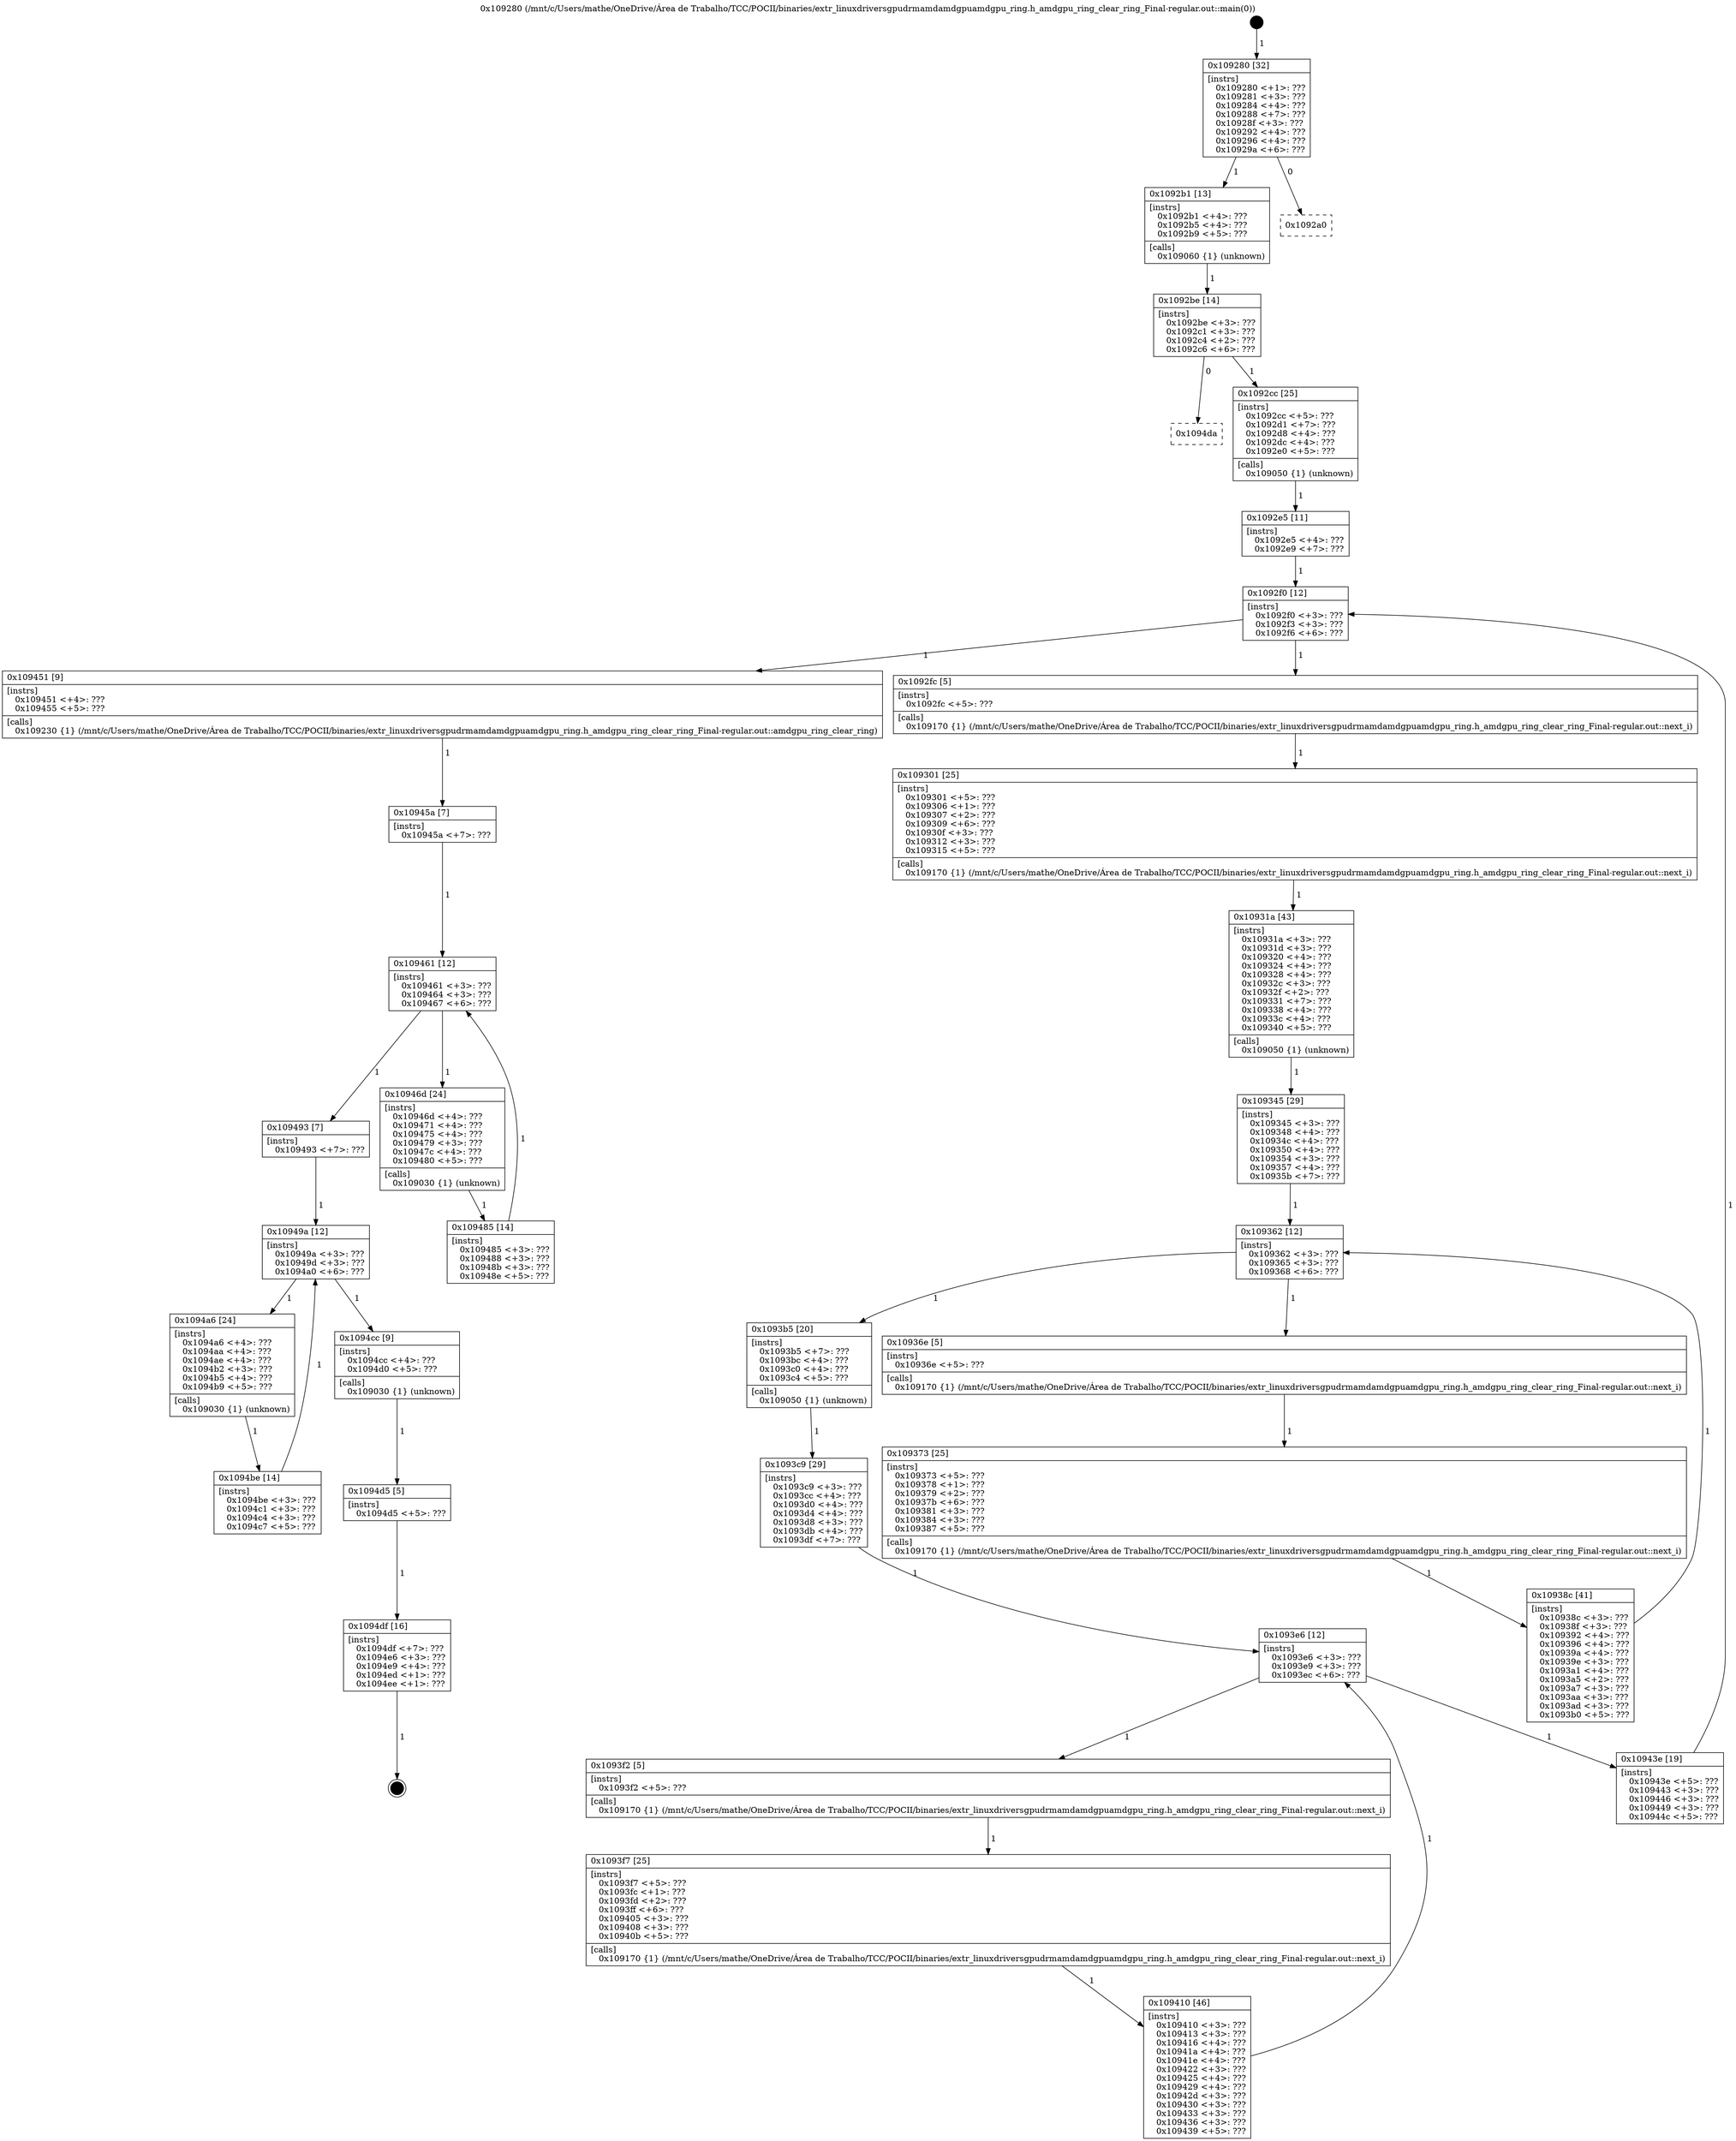 digraph "0x109280" {
  label = "0x109280 (/mnt/c/Users/mathe/OneDrive/Área de Trabalho/TCC/POCII/binaries/extr_linuxdriversgpudrmamdamdgpuamdgpu_ring.h_amdgpu_ring_clear_ring_Final-regular.out::main(0))"
  labelloc = "t"
  node[shape=record]

  Entry [label="",width=0.3,height=0.3,shape=circle,fillcolor=black,style=filled]
  "0x109280" [label="{
     0x109280 [32]\l
     | [instrs]\l
     &nbsp;&nbsp;0x109280 \<+1\>: ???\l
     &nbsp;&nbsp;0x109281 \<+3\>: ???\l
     &nbsp;&nbsp;0x109284 \<+4\>: ???\l
     &nbsp;&nbsp;0x109288 \<+7\>: ???\l
     &nbsp;&nbsp;0x10928f \<+3\>: ???\l
     &nbsp;&nbsp;0x109292 \<+4\>: ???\l
     &nbsp;&nbsp;0x109296 \<+4\>: ???\l
     &nbsp;&nbsp;0x10929a \<+6\>: ???\l
  }"]
  "0x1092b1" [label="{
     0x1092b1 [13]\l
     | [instrs]\l
     &nbsp;&nbsp;0x1092b1 \<+4\>: ???\l
     &nbsp;&nbsp;0x1092b5 \<+4\>: ???\l
     &nbsp;&nbsp;0x1092b9 \<+5\>: ???\l
     | [calls]\l
     &nbsp;&nbsp;0x109060 \{1\} (unknown)\l
  }"]
  "0x1092a0" [label="{
     0x1092a0\l
  }", style=dashed]
  "0x1092be" [label="{
     0x1092be [14]\l
     | [instrs]\l
     &nbsp;&nbsp;0x1092be \<+3\>: ???\l
     &nbsp;&nbsp;0x1092c1 \<+3\>: ???\l
     &nbsp;&nbsp;0x1092c4 \<+2\>: ???\l
     &nbsp;&nbsp;0x1092c6 \<+6\>: ???\l
  }"]
  "0x1094da" [label="{
     0x1094da\l
  }", style=dashed]
  "0x1092cc" [label="{
     0x1092cc [25]\l
     | [instrs]\l
     &nbsp;&nbsp;0x1092cc \<+5\>: ???\l
     &nbsp;&nbsp;0x1092d1 \<+7\>: ???\l
     &nbsp;&nbsp;0x1092d8 \<+4\>: ???\l
     &nbsp;&nbsp;0x1092dc \<+4\>: ???\l
     &nbsp;&nbsp;0x1092e0 \<+5\>: ???\l
     | [calls]\l
     &nbsp;&nbsp;0x109050 \{1\} (unknown)\l
  }"]
  Exit [label="",width=0.3,height=0.3,shape=circle,fillcolor=black,style=filled,peripheries=2]
  "0x1092f0" [label="{
     0x1092f0 [12]\l
     | [instrs]\l
     &nbsp;&nbsp;0x1092f0 \<+3\>: ???\l
     &nbsp;&nbsp;0x1092f3 \<+3\>: ???\l
     &nbsp;&nbsp;0x1092f6 \<+6\>: ???\l
  }"]
  "0x109451" [label="{
     0x109451 [9]\l
     | [instrs]\l
     &nbsp;&nbsp;0x109451 \<+4\>: ???\l
     &nbsp;&nbsp;0x109455 \<+5\>: ???\l
     | [calls]\l
     &nbsp;&nbsp;0x109230 \{1\} (/mnt/c/Users/mathe/OneDrive/Área de Trabalho/TCC/POCII/binaries/extr_linuxdriversgpudrmamdamdgpuamdgpu_ring.h_amdgpu_ring_clear_ring_Final-regular.out::amdgpu_ring_clear_ring)\l
  }"]
  "0x1092fc" [label="{
     0x1092fc [5]\l
     | [instrs]\l
     &nbsp;&nbsp;0x1092fc \<+5\>: ???\l
     | [calls]\l
     &nbsp;&nbsp;0x109170 \{1\} (/mnt/c/Users/mathe/OneDrive/Área de Trabalho/TCC/POCII/binaries/extr_linuxdriversgpudrmamdamdgpuamdgpu_ring.h_amdgpu_ring_clear_ring_Final-regular.out::next_i)\l
  }"]
  "0x109301" [label="{
     0x109301 [25]\l
     | [instrs]\l
     &nbsp;&nbsp;0x109301 \<+5\>: ???\l
     &nbsp;&nbsp;0x109306 \<+1\>: ???\l
     &nbsp;&nbsp;0x109307 \<+2\>: ???\l
     &nbsp;&nbsp;0x109309 \<+6\>: ???\l
     &nbsp;&nbsp;0x10930f \<+3\>: ???\l
     &nbsp;&nbsp;0x109312 \<+3\>: ???\l
     &nbsp;&nbsp;0x109315 \<+5\>: ???\l
     | [calls]\l
     &nbsp;&nbsp;0x109170 \{1\} (/mnt/c/Users/mathe/OneDrive/Área de Trabalho/TCC/POCII/binaries/extr_linuxdriversgpudrmamdamdgpuamdgpu_ring.h_amdgpu_ring_clear_ring_Final-regular.out::next_i)\l
  }"]
  "0x10931a" [label="{
     0x10931a [43]\l
     | [instrs]\l
     &nbsp;&nbsp;0x10931a \<+3\>: ???\l
     &nbsp;&nbsp;0x10931d \<+3\>: ???\l
     &nbsp;&nbsp;0x109320 \<+4\>: ???\l
     &nbsp;&nbsp;0x109324 \<+4\>: ???\l
     &nbsp;&nbsp;0x109328 \<+4\>: ???\l
     &nbsp;&nbsp;0x10932c \<+3\>: ???\l
     &nbsp;&nbsp;0x10932f \<+2\>: ???\l
     &nbsp;&nbsp;0x109331 \<+7\>: ???\l
     &nbsp;&nbsp;0x109338 \<+4\>: ???\l
     &nbsp;&nbsp;0x10933c \<+4\>: ???\l
     &nbsp;&nbsp;0x109340 \<+5\>: ???\l
     | [calls]\l
     &nbsp;&nbsp;0x109050 \{1\} (unknown)\l
  }"]
  "0x109362" [label="{
     0x109362 [12]\l
     | [instrs]\l
     &nbsp;&nbsp;0x109362 \<+3\>: ???\l
     &nbsp;&nbsp;0x109365 \<+3\>: ???\l
     &nbsp;&nbsp;0x109368 \<+6\>: ???\l
  }"]
  "0x1093b5" [label="{
     0x1093b5 [20]\l
     | [instrs]\l
     &nbsp;&nbsp;0x1093b5 \<+7\>: ???\l
     &nbsp;&nbsp;0x1093bc \<+4\>: ???\l
     &nbsp;&nbsp;0x1093c0 \<+4\>: ???\l
     &nbsp;&nbsp;0x1093c4 \<+5\>: ???\l
     | [calls]\l
     &nbsp;&nbsp;0x109050 \{1\} (unknown)\l
  }"]
  "0x10936e" [label="{
     0x10936e [5]\l
     | [instrs]\l
     &nbsp;&nbsp;0x10936e \<+5\>: ???\l
     | [calls]\l
     &nbsp;&nbsp;0x109170 \{1\} (/mnt/c/Users/mathe/OneDrive/Área de Trabalho/TCC/POCII/binaries/extr_linuxdriversgpudrmamdamdgpuamdgpu_ring.h_amdgpu_ring_clear_ring_Final-regular.out::next_i)\l
  }"]
  "0x109373" [label="{
     0x109373 [25]\l
     | [instrs]\l
     &nbsp;&nbsp;0x109373 \<+5\>: ???\l
     &nbsp;&nbsp;0x109378 \<+1\>: ???\l
     &nbsp;&nbsp;0x109379 \<+2\>: ???\l
     &nbsp;&nbsp;0x10937b \<+6\>: ???\l
     &nbsp;&nbsp;0x109381 \<+3\>: ???\l
     &nbsp;&nbsp;0x109384 \<+3\>: ???\l
     &nbsp;&nbsp;0x109387 \<+5\>: ???\l
     | [calls]\l
     &nbsp;&nbsp;0x109170 \{1\} (/mnt/c/Users/mathe/OneDrive/Área de Trabalho/TCC/POCII/binaries/extr_linuxdriversgpudrmamdamdgpuamdgpu_ring.h_amdgpu_ring_clear_ring_Final-regular.out::next_i)\l
  }"]
  "0x10938c" [label="{
     0x10938c [41]\l
     | [instrs]\l
     &nbsp;&nbsp;0x10938c \<+3\>: ???\l
     &nbsp;&nbsp;0x10938f \<+3\>: ???\l
     &nbsp;&nbsp;0x109392 \<+4\>: ???\l
     &nbsp;&nbsp;0x109396 \<+4\>: ???\l
     &nbsp;&nbsp;0x10939a \<+4\>: ???\l
     &nbsp;&nbsp;0x10939e \<+3\>: ???\l
     &nbsp;&nbsp;0x1093a1 \<+4\>: ???\l
     &nbsp;&nbsp;0x1093a5 \<+2\>: ???\l
     &nbsp;&nbsp;0x1093a7 \<+3\>: ???\l
     &nbsp;&nbsp;0x1093aa \<+3\>: ???\l
     &nbsp;&nbsp;0x1093ad \<+3\>: ???\l
     &nbsp;&nbsp;0x1093b0 \<+5\>: ???\l
  }"]
  "0x109345" [label="{
     0x109345 [29]\l
     | [instrs]\l
     &nbsp;&nbsp;0x109345 \<+3\>: ???\l
     &nbsp;&nbsp;0x109348 \<+4\>: ???\l
     &nbsp;&nbsp;0x10934c \<+4\>: ???\l
     &nbsp;&nbsp;0x109350 \<+4\>: ???\l
     &nbsp;&nbsp;0x109354 \<+3\>: ???\l
     &nbsp;&nbsp;0x109357 \<+4\>: ???\l
     &nbsp;&nbsp;0x10935b \<+7\>: ???\l
  }"]
  "0x1093e6" [label="{
     0x1093e6 [12]\l
     | [instrs]\l
     &nbsp;&nbsp;0x1093e6 \<+3\>: ???\l
     &nbsp;&nbsp;0x1093e9 \<+3\>: ???\l
     &nbsp;&nbsp;0x1093ec \<+6\>: ???\l
  }"]
  "0x10943e" [label="{
     0x10943e [19]\l
     | [instrs]\l
     &nbsp;&nbsp;0x10943e \<+5\>: ???\l
     &nbsp;&nbsp;0x109443 \<+3\>: ???\l
     &nbsp;&nbsp;0x109446 \<+3\>: ???\l
     &nbsp;&nbsp;0x109449 \<+3\>: ???\l
     &nbsp;&nbsp;0x10944c \<+5\>: ???\l
  }"]
  "0x1093f2" [label="{
     0x1093f2 [5]\l
     | [instrs]\l
     &nbsp;&nbsp;0x1093f2 \<+5\>: ???\l
     | [calls]\l
     &nbsp;&nbsp;0x109170 \{1\} (/mnt/c/Users/mathe/OneDrive/Área de Trabalho/TCC/POCII/binaries/extr_linuxdriversgpudrmamdamdgpuamdgpu_ring.h_amdgpu_ring_clear_ring_Final-regular.out::next_i)\l
  }"]
  "0x1093f7" [label="{
     0x1093f7 [25]\l
     | [instrs]\l
     &nbsp;&nbsp;0x1093f7 \<+5\>: ???\l
     &nbsp;&nbsp;0x1093fc \<+1\>: ???\l
     &nbsp;&nbsp;0x1093fd \<+2\>: ???\l
     &nbsp;&nbsp;0x1093ff \<+6\>: ???\l
     &nbsp;&nbsp;0x109405 \<+3\>: ???\l
     &nbsp;&nbsp;0x109408 \<+3\>: ???\l
     &nbsp;&nbsp;0x10940b \<+5\>: ???\l
     | [calls]\l
     &nbsp;&nbsp;0x109170 \{1\} (/mnt/c/Users/mathe/OneDrive/Área de Trabalho/TCC/POCII/binaries/extr_linuxdriversgpudrmamdamdgpuamdgpu_ring.h_amdgpu_ring_clear_ring_Final-regular.out::next_i)\l
  }"]
  "0x109410" [label="{
     0x109410 [46]\l
     | [instrs]\l
     &nbsp;&nbsp;0x109410 \<+3\>: ???\l
     &nbsp;&nbsp;0x109413 \<+3\>: ???\l
     &nbsp;&nbsp;0x109416 \<+4\>: ???\l
     &nbsp;&nbsp;0x10941a \<+4\>: ???\l
     &nbsp;&nbsp;0x10941e \<+4\>: ???\l
     &nbsp;&nbsp;0x109422 \<+3\>: ???\l
     &nbsp;&nbsp;0x109425 \<+4\>: ???\l
     &nbsp;&nbsp;0x109429 \<+4\>: ???\l
     &nbsp;&nbsp;0x10942d \<+3\>: ???\l
     &nbsp;&nbsp;0x109430 \<+3\>: ???\l
     &nbsp;&nbsp;0x109433 \<+3\>: ???\l
     &nbsp;&nbsp;0x109436 \<+3\>: ???\l
     &nbsp;&nbsp;0x109439 \<+5\>: ???\l
  }"]
  "0x1093c9" [label="{
     0x1093c9 [29]\l
     | [instrs]\l
     &nbsp;&nbsp;0x1093c9 \<+3\>: ???\l
     &nbsp;&nbsp;0x1093cc \<+4\>: ???\l
     &nbsp;&nbsp;0x1093d0 \<+4\>: ???\l
     &nbsp;&nbsp;0x1093d4 \<+4\>: ???\l
     &nbsp;&nbsp;0x1093d8 \<+3\>: ???\l
     &nbsp;&nbsp;0x1093db \<+4\>: ???\l
     &nbsp;&nbsp;0x1093df \<+7\>: ???\l
  }"]
  "0x1094df" [label="{
     0x1094df [16]\l
     | [instrs]\l
     &nbsp;&nbsp;0x1094df \<+7\>: ???\l
     &nbsp;&nbsp;0x1094e6 \<+3\>: ???\l
     &nbsp;&nbsp;0x1094e9 \<+4\>: ???\l
     &nbsp;&nbsp;0x1094ed \<+1\>: ???\l
     &nbsp;&nbsp;0x1094ee \<+1\>: ???\l
  }"]
  "0x1092e5" [label="{
     0x1092e5 [11]\l
     | [instrs]\l
     &nbsp;&nbsp;0x1092e5 \<+4\>: ???\l
     &nbsp;&nbsp;0x1092e9 \<+7\>: ???\l
  }"]
  "0x109461" [label="{
     0x109461 [12]\l
     | [instrs]\l
     &nbsp;&nbsp;0x109461 \<+3\>: ???\l
     &nbsp;&nbsp;0x109464 \<+3\>: ???\l
     &nbsp;&nbsp;0x109467 \<+6\>: ???\l
  }"]
  "0x10949a" [label="{
     0x10949a [12]\l
     | [instrs]\l
     &nbsp;&nbsp;0x10949a \<+3\>: ???\l
     &nbsp;&nbsp;0x10949d \<+3\>: ???\l
     &nbsp;&nbsp;0x1094a0 \<+6\>: ???\l
  }"]
  "0x10946d" [label="{
     0x10946d [24]\l
     | [instrs]\l
     &nbsp;&nbsp;0x10946d \<+4\>: ???\l
     &nbsp;&nbsp;0x109471 \<+4\>: ???\l
     &nbsp;&nbsp;0x109475 \<+4\>: ???\l
     &nbsp;&nbsp;0x109479 \<+3\>: ???\l
     &nbsp;&nbsp;0x10947c \<+4\>: ???\l
     &nbsp;&nbsp;0x109480 \<+5\>: ???\l
     | [calls]\l
     &nbsp;&nbsp;0x109030 \{1\} (unknown)\l
  }"]
  "0x109485" [label="{
     0x109485 [14]\l
     | [instrs]\l
     &nbsp;&nbsp;0x109485 \<+3\>: ???\l
     &nbsp;&nbsp;0x109488 \<+3\>: ???\l
     &nbsp;&nbsp;0x10948b \<+3\>: ???\l
     &nbsp;&nbsp;0x10948e \<+5\>: ???\l
  }"]
  "0x10945a" [label="{
     0x10945a [7]\l
     | [instrs]\l
     &nbsp;&nbsp;0x10945a \<+7\>: ???\l
  }"]
  "0x1094cc" [label="{
     0x1094cc [9]\l
     | [instrs]\l
     &nbsp;&nbsp;0x1094cc \<+4\>: ???\l
     &nbsp;&nbsp;0x1094d0 \<+5\>: ???\l
     | [calls]\l
     &nbsp;&nbsp;0x109030 \{1\} (unknown)\l
  }"]
  "0x1094a6" [label="{
     0x1094a6 [24]\l
     | [instrs]\l
     &nbsp;&nbsp;0x1094a6 \<+4\>: ???\l
     &nbsp;&nbsp;0x1094aa \<+4\>: ???\l
     &nbsp;&nbsp;0x1094ae \<+4\>: ???\l
     &nbsp;&nbsp;0x1094b2 \<+3\>: ???\l
     &nbsp;&nbsp;0x1094b5 \<+4\>: ???\l
     &nbsp;&nbsp;0x1094b9 \<+5\>: ???\l
     | [calls]\l
     &nbsp;&nbsp;0x109030 \{1\} (unknown)\l
  }"]
  "0x1094be" [label="{
     0x1094be [14]\l
     | [instrs]\l
     &nbsp;&nbsp;0x1094be \<+3\>: ???\l
     &nbsp;&nbsp;0x1094c1 \<+3\>: ???\l
     &nbsp;&nbsp;0x1094c4 \<+3\>: ???\l
     &nbsp;&nbsp;0x1094c7 \<+5\>: ???\l
  }"]
  "0x109493" [label="{
     0x109493 [7]\l
     | [instrs]\l
     &nbsp;&nbsp;0x109493 \<+7\>: ???\l
  }"]
  "0x1094d5" [label="{
     0x1094d5 [5]\l
     | [instrs]\l
     &nbsp;&nbsp;0x1094d5 \<+5\>: ???\l
  }"]
  Entry -> "0x109280" [label=" 1"]
  "0x109280" -> "0x1092b1" [label=" 1"]
  "0x109280" -> "0x1092a0" [label=" 0"]
  "0x1092b1" -> "0x1092be" [label=" 1"]
  "0x1092be" -> "0x1094da" [label=" 0"]
  "0x1092be" -> "0x1092cc" [label=" 1"]
  "0x1094df" -> Exit [label=" 1"]
  "0x1092cc" -> "0x1092e5" [label=" 1"]
  "0x1092f0" -> "0x109451" [label=" 1"]
  "0x1092f0" -> "0x1092fc" [label=" 1"]
  "0x1092fc" -> "0x109301" [label=" 1"]
  "0x109301" -> "0x10931a" [label=" 1"]
  "0x10931a" -> "0x109345" [label=" 1"]
  "0x109362" -> "0x1093b5" [label=" 1"]
  "0x109362" -> "0x10936e" [label=" 1"]
  "0x10936e" -> "0x109373" [label=" 1"]
  "0x109373" -> "0x10938c" [label=" 1"]
  "0x109345" -> "0x109362" [label=" 1"]
  "0x10938c" -> "0x109362" [label=" 1"]
  "0x1093b5" -> "0x1093c9" [label=" 1"]
  "0x1093e6" -> "0x10943e" [label=" 1"]
  "0x1093e6" -> "0x1093f2" [label=" 1"]
  "0x1093f2" -> "0x1093f7" [label=" 1"]
  "0x1093f7" -> "0x109410" [label=" 1"]
  "0x1093c9" -> "0x1093e6" [label=" 1"]
  "0x109410" -> "0x1093e6" [label=" 1"]
  "0x1094d5" -> "0x1094df" [label=" 1"]
  "0x1092e5" -> "0x1092f0" [label=" 1"]
  "0x10943e" -> "0x1092f0" [label=" 1"]
  "0x109451" -> "0x10945a" [label=" 1"]
  "0x109461" -> "0x109493" [label=" 1"]
  "0x109461" -> "0x10946d" [label=" 1"]
  "0x10946d" -> "0x109485" [label=" 1"]
  "0x10945a" -> "0x109461" [label=" 1"]
  "0x109485" -> "0x109461" [label=" 1"]
  "0x10949a" -> "0x1094cc" [label=" 1"]
  "0x10949a" -> "0x1094a6" [label=" 1"]
  "0x1094a6" -> "0x1094be" [label=" 1"]
  "0x109493" -> "0x10949a" [label=" 1"]
  "0x1094be" -> "0x10949a" [label=" 1"]
  "0x1094cc" -> "0x1094d5" [label=" 1"]
}
